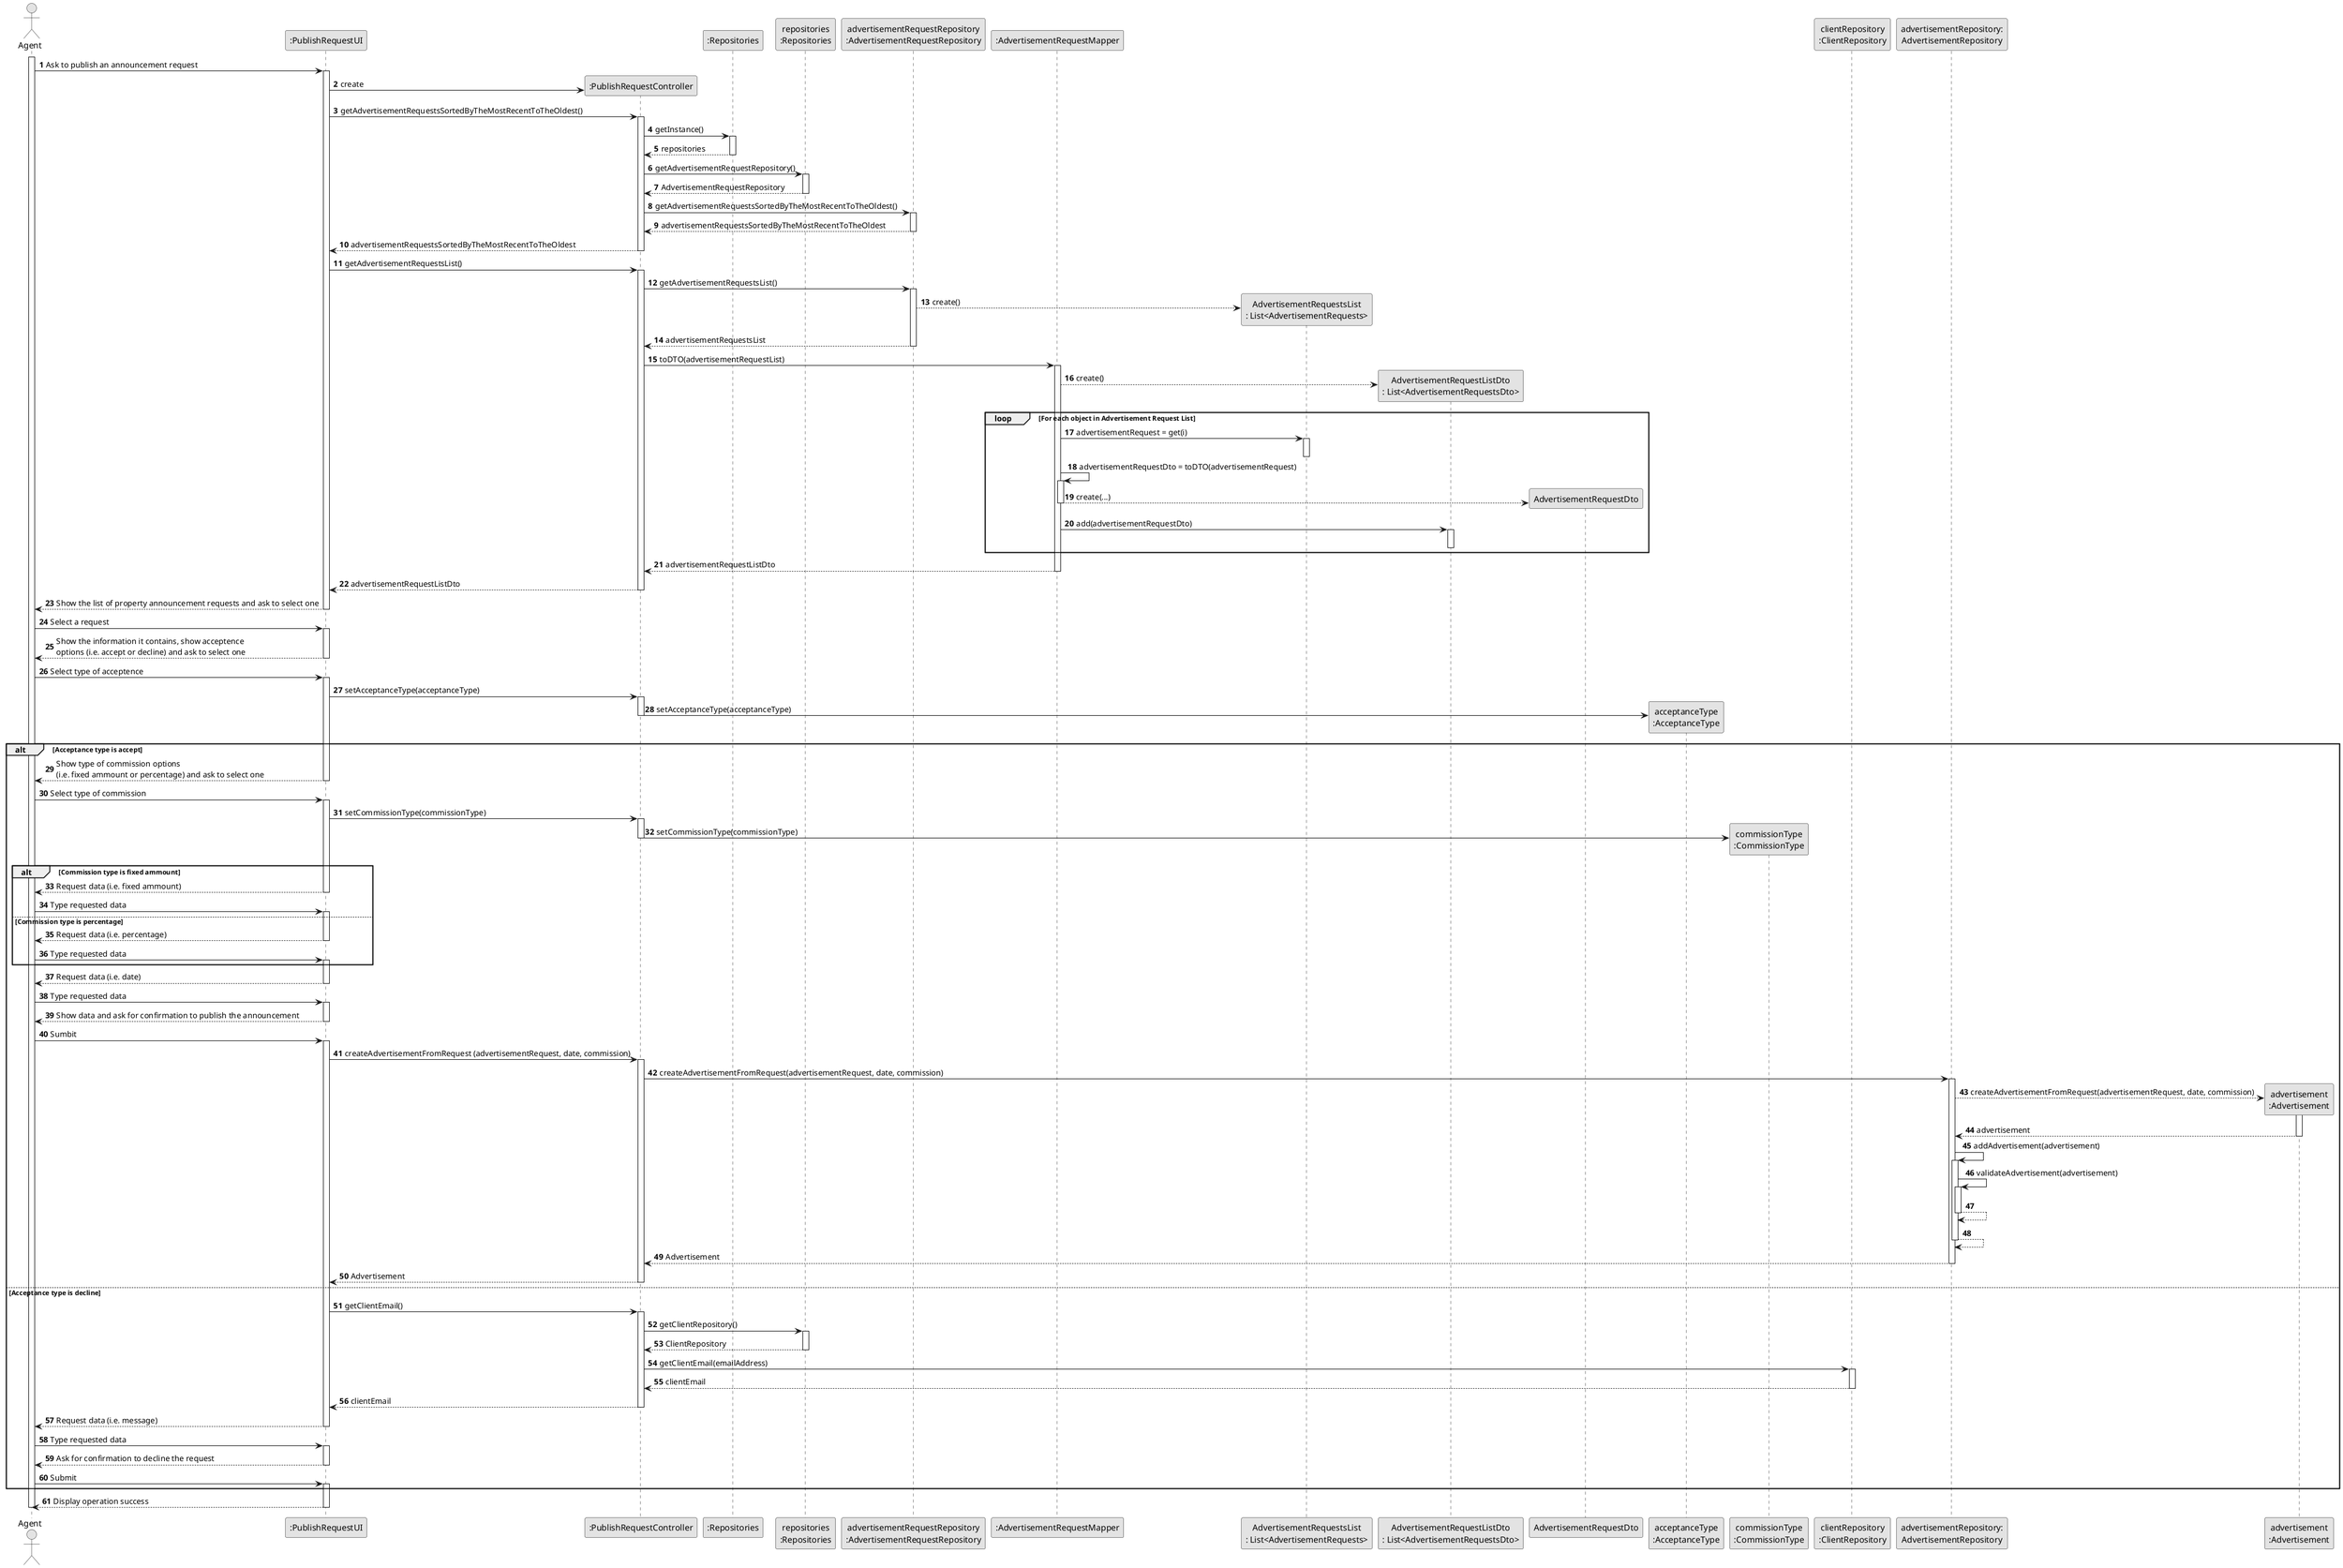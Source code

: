 @startuml
skinparam monochrome true
skinparam packageStyle rectangle
skinparam shadowing false

autonumber

'hide footbox
actor Agent
participant ":PublishRequestUI" as UI
participant ":PublishRequestController" as CTRL
participant ":Repositories" as RepositorySingleton
participant "repositories\n:Repositories" as PLAT
participant "advertisementRequestRepository\n:AdvertisementRequestRepository" as AdvertisementRequestRepository
participant ":AdvertisementRequestMapper" as Mapper
participant "AdvertisementRequestsList\n: List<AdvertisementRequests>" as AdvertisementRequestsList
participant "AdvertisementRequestListDto\n: List<AdvertisementRequestsDto>" as AdvertisementRequestsListDTO
participant "AdvertisementRequestDto" as advertisementRequestDto
participant "acceptanceType\n:AcceptanceType" as AcceptanceType
participant "commissionType\n:CommissionType" as CommissionType
participant "clientRepository\n:ClientRepository" as ClientRepository
participant "advertisementRepository:\nAdvertisementRepository" as AdvertisementRepository
participant "advertisement\n:Advertisement" as Advertisement

activate Agent

        Agent -> UI : Ask to publish an announcement request

        activate UI

            UI -> CTRL** : create

            UI -> CTRL : getAdvertisementRequestsSortedByTheMostRecentToTheOldest()
            activate CTRL

                     CTRL -> RepositorySingleton : getInstance()
                    activate RepositorySingleton

                        RepositorySingleton --> CTRL: repositories
                    deactivate RepositorySingleton

                    CTRL -> PLAT : getAdvertisementRequestRepository()
                    activate PLAT

                        PLAT --> CTRL: AdvertisementRequestRepository
                    deactivate PLAT

                    CTRL -> AdvertisementRequestRepository : getAdvertisementRequestsSortedByTheMostRecentToTheOldest()
                    activate AdvertisementRequestRepository

                        AdvertisementRequestRepository --> CTRL : advertisementRequestsSortedByTheMostRecentToTheOldest
                    deactivate AdvertisementRequestRepository

                    CTRL --> UI : advertisementRequestsSortedByTheMostRecentToTheOldest
                deactivate CTRL

                UI -> CTRL : getAdvertisementRequestsList()
                activate CTRL

                    CTRL -> AdvertisementRequestRepository : getAdvertisementRequestsList()
                    activate AdvertisementRequestRepository

                    AdvertisementRequestRepository --> AdvertisementRequestsList** : create()

                    AdvertisementRequestRepository --> CTRL : advertisementRequestsList
                    deactivate AdvertisementRequestRepository

                    CTRL ->  Mapper : toDTO(advertisementRequestList)
                    activate Mapper

                    Mapper --> AdvertisementRequestsListDTO** : create()

                loop For each object in Advertisement Request List
                    Mapper -> AdvertisementRequestsList : advertisementRequest = get(i)
                    activate AdvertisementRequestsList
                    deactivate AdvertisementRequestsList

                    Mapper -> Mapper : advertisementRequestDto = toDTO(advertisementRequest)
                    activate Mapper

                    Mapper --> advertisementRequestDto**: create(...)
                    deactivate Mapper

                    Mapper -> AdvertisementRequestsListDTO: add(advertisementRequestDto)
                    activate AdvertisementRequestsListDTO
                    deactivate AdvertisementRequestsListDTO
                end

                    Mapper --> CTRL : advertisementRequestListDto
                    deactivate Mapper

                    CTRL --> UI : advertisementRequestListDto
                    deactivate CTRL


            UI --> Agent : Show the list of property announcement requests and ask to select one
        deactivate UI

        Agent -> UI : Select a request
        activate UI

        UI --> Agent : Show the information it contains, show acceptence \noptions (i.e. accept or decline) and ask to select one
        deactivate UI

        Agent -> UI : Select type of acceptence
        activate UI

                UI -> CTRL : setAcceptanceType(acceptanceType)
                activate CTRL

                CTRL -> AcceptanceType** : setAcceptanceType(acceptanceType)
                deactivate CTRL

        alt Acceptance type is accept

        UI --> Agent : Show type of commission options \n(i.e. fixed ammount or percentage) and ask to select one
        deactivate UI

        Agent -> UI : Select type of commission
        activate UI

                    UI -> CTRL : setCommissionType(commissionType)
                    activate CTRL

                    CTRL -> CommissionType** : setCommissionType(commissionType)
                    deactivate CTRL

            alt Commission type is fixed ammount
                        UI --> Agent : Request data (i.e. fixed ammount)
                        deactivate UI

                        Agent -> UI : Type requested data
                        activate UI

                        else Commission type is percentage
                            UI --> Agent : Request data (i.e. percentage)
                            deactivate UI

                            Agent -> UI : Type requested data
                            activate UI
            end

        UI --> Agent : Request data (i.e. date)
        deactivate UI

        Agent -> UI : Type requested data
        activate UI

        UI --> Agent : Show data and ask for confirmation to publish the announcement
        deactivate UI

        Agent -> UI : Sumbit
        activate UI

                    UI -> CTRL : createAdvertisementFromRequest (advertisementRequest, date, commission)
                    activate CTRL

                       CTRL -> AdvertisementRepository : createAdvertisementFromRequest(advertisementRequest, date, commission)
                       activate AdvertisementRepository

                       AdvertisementRepository --> Advertisement** : createAdvertisementFromRequest(advertisementRequest, date, commission)
                       activate Advertisement

                       Advertisement --> AdvertisementRepository: advertisement
                       deactivate Advertisement

                       AdvertisementRepository -> AdvertisementRepository : addAdvertisement(advertisement)
                       activate AdvertisementRepository

                       AdvertisementRepository -> AdvertisementRepository : validateAdvertisement(advertisement)
                       activate AdvertisementRepository

                       AdvertisementRepository --> AdvertisementRepository
                       deactivate AdvertisementRepository

                       AdvertisementRepository --> AdvertisementRepository
                       deactivate AdvertisementRepository

                       AdvertisementRepository --> CTRL : Advertisement
                       deactivate AdvertisementRepository
                       deactivate Advertisement

                       CTRL --> UI : Advertisement
                        deactivate CTRL

            else Acceptance type is decline

                            UI -> CTRL : getClientEmail()
                                activate CTRL

                                CTRL -> PLAT : getClientRepository()
                                activate PLAT

                                PLAT --> CTRL : ClientRepository
                                deactivate PLAT

                                CTRL -> ClientRepository : getClientEmail(emailAddress)
                                activate ClientRepository

                                ClientRepository --> CTRL : clientEmail
                                deactivate ClientRepository

                                CTRL --> UI : clientEmail
                                deactivate CTRL


                UI --> Agent : Request data (i.e. message)
                deactivate UI

                Agent -> UI : Type requested data
                activate UI

                UI --> Agent : Ask for confirmation to decline the request
                deactivate UI

                Agent -> UI : Submit
                activate UI

        end

    UI --> Agent : Display operation success
    deactivate UI

deactivate Agent
@enduml